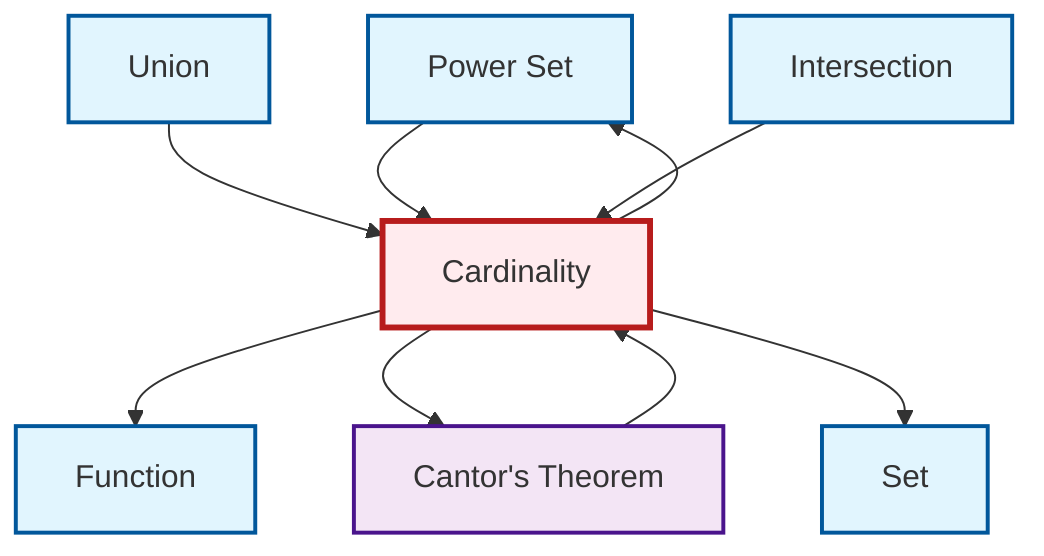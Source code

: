 graph TD
    classDef definition fill:#e1f5fe,stroke:#01579b,stroke-width:2px
    classDef theorem fill:#f3e5f5,stroke:#4a148c,stroke-width:2px
    classDef axiom fill:#fff3e0,stroke:#e65100,stroke-width:2px
    classDef example fill:#e8f5e9,stroke:#1b5e20,stroke-width:2px
    classDef current fill:#ffebee,stroke:#b71c1c,stroke-width:3px
    def-power-set["Power Set"]:::definition
    def-union["Union"]:::definition
    def-set["Set"]:::definition
    def-function["Function"]:::definition
    def-intersection["Intersection"]:::definition
    def-cardinality["Cardinality"]:::definition
    thm-cantor["Cantor's Theorem"]:::theorem
    def-union --> def-cardinality
    def-power-set --> def-cardinality
    def-cardinality --> def-function
    def-cardinality --> thm-cantor
    thm-cantor --> def-cardinality
    def-intersection --> def-cardinality
    def-cardinality --> def-power-set
    def-cardinality --> def-set
    class def-cardinality current